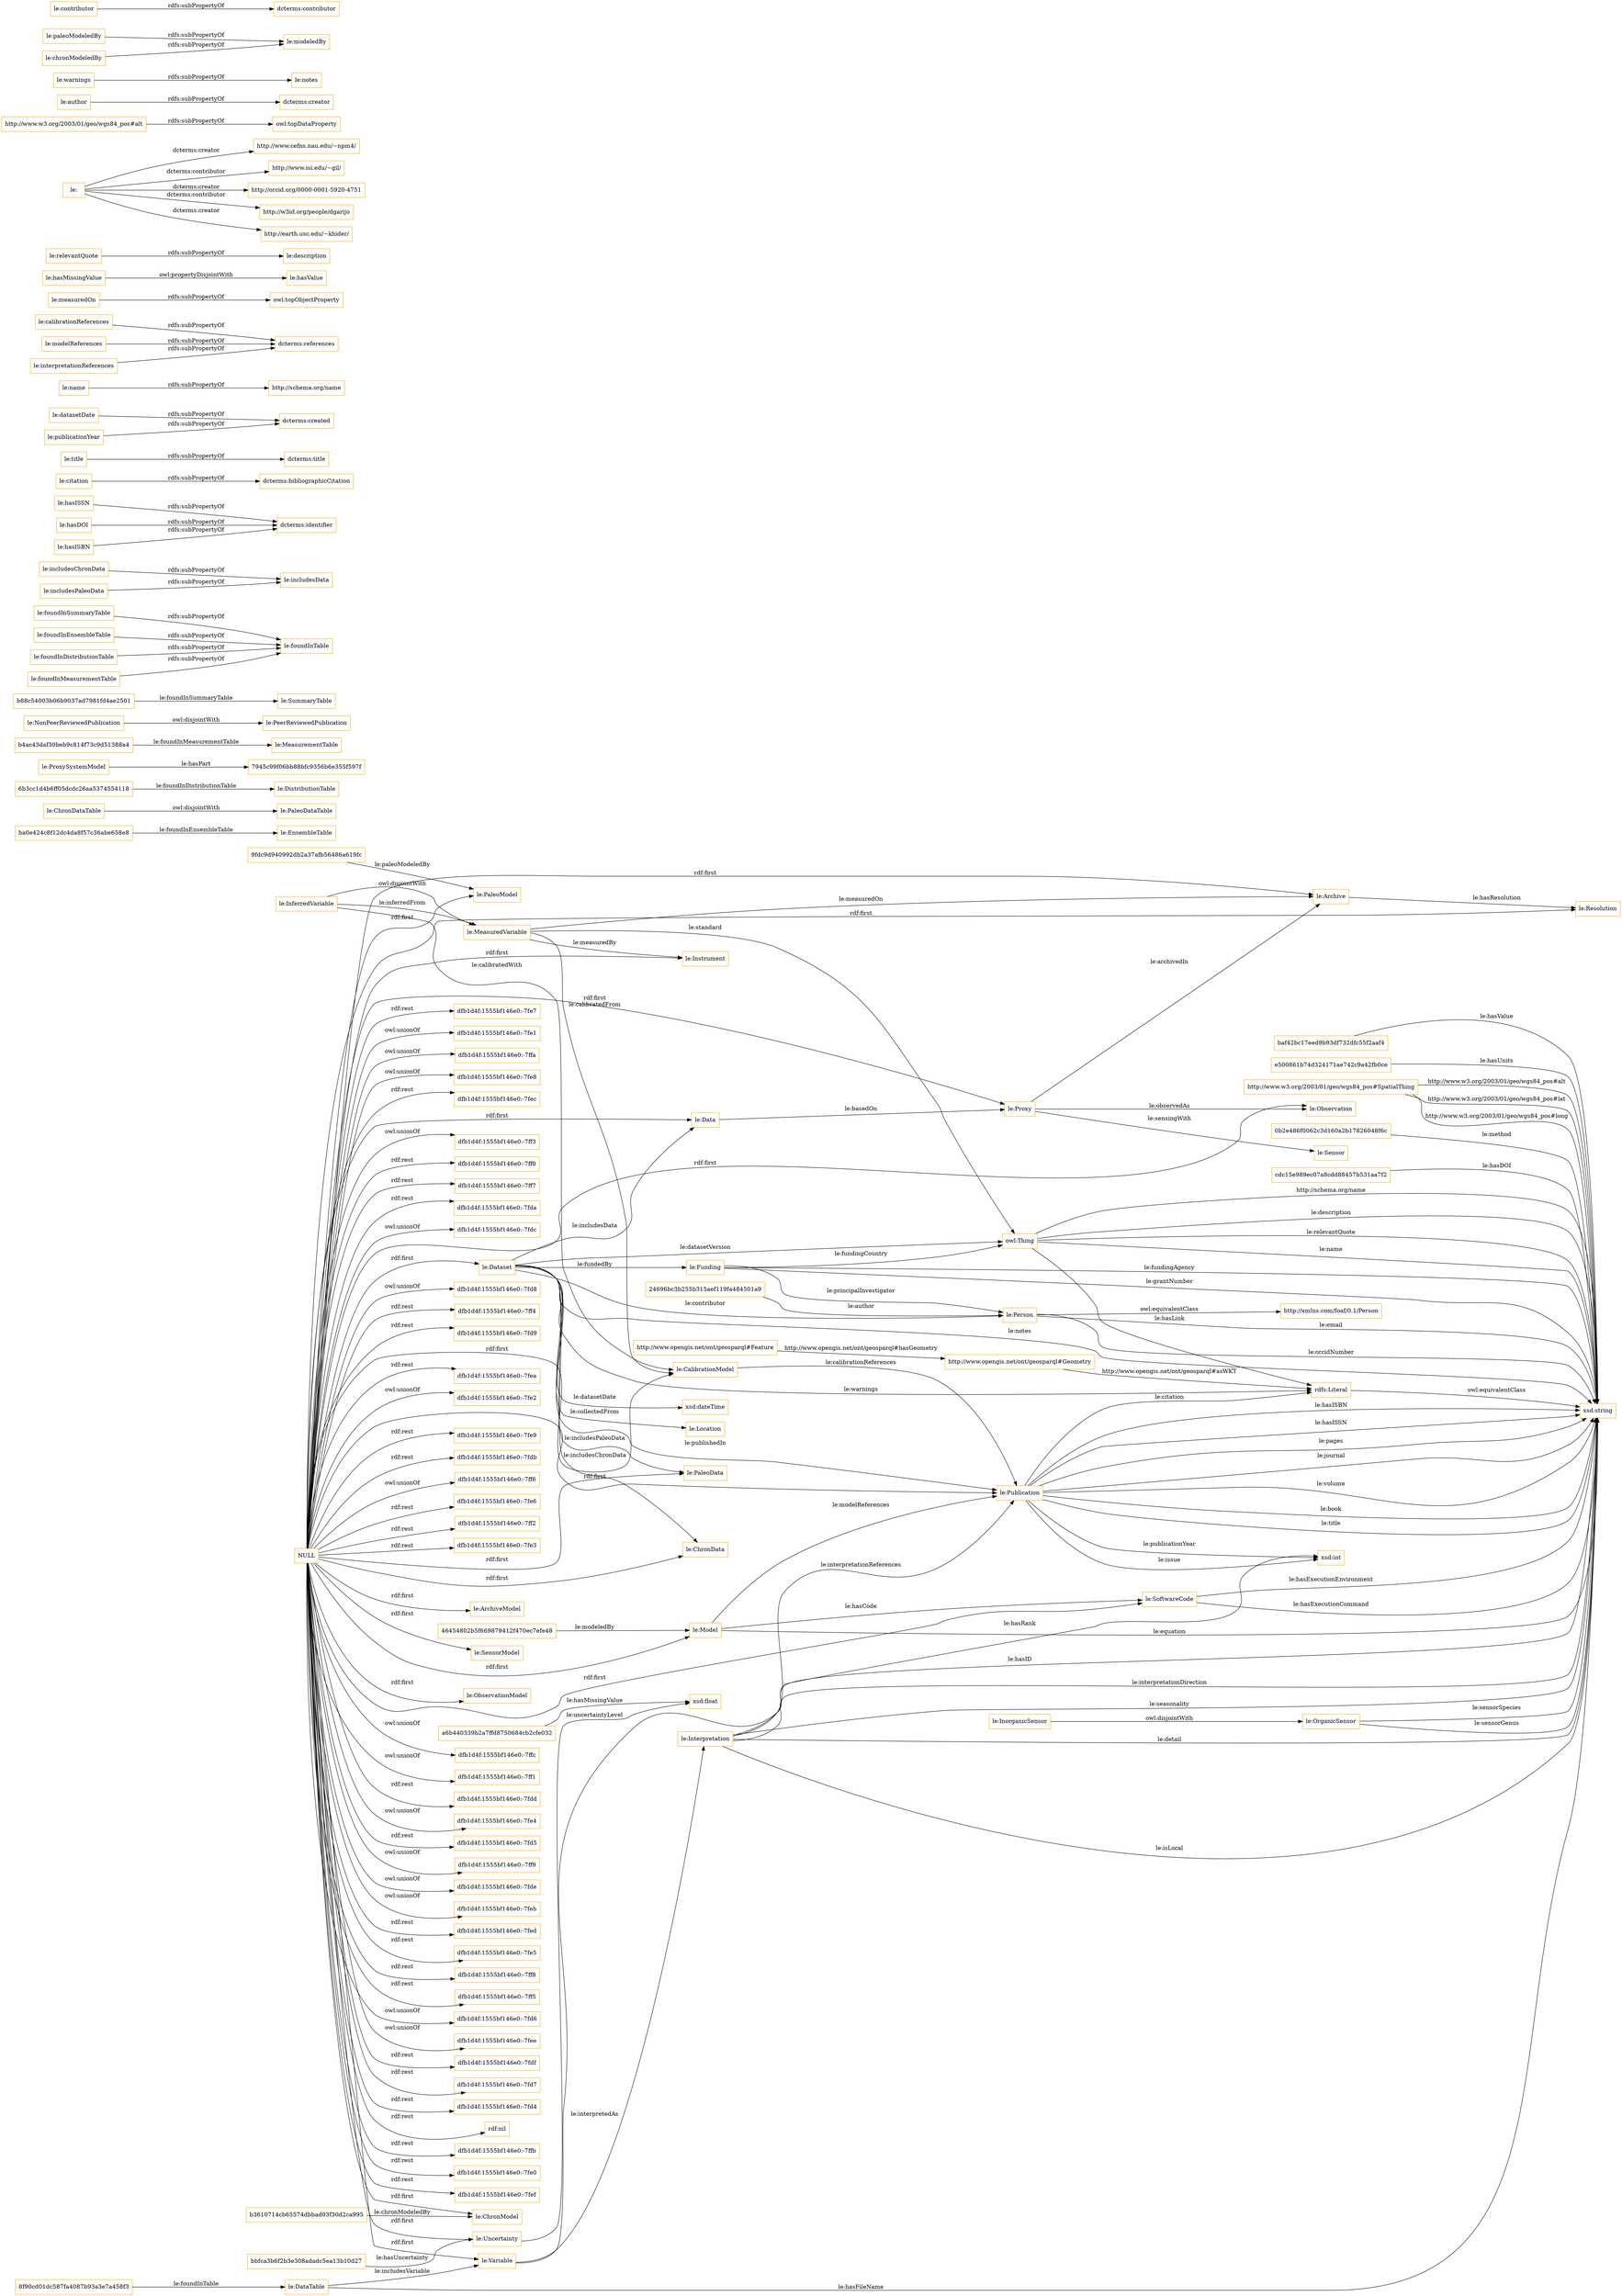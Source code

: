 digraph ar2dtool_diagram { 
rankdir=LR;
size="1501"
node [shape = rectangle, color="orange"]; "le:OrganicSensor" "ba0e424c8f12dc4da8f57c36abe658e8" "cdc15e989ec07a8cdd88457b531aa7f2" "le:Publication" "a6b440339b2a7ffd8750684cb2cfe032" "le:PaleoModel" "le:PaleoDataTable" "le:Instrument" "24696bc3b255b315aef119fa484501a9" "baf42bc17eed9b93df732dfc55f2aaf4" "6b3cc1d4b6ff05dcdc26aa5374554118" "le:EnsembleTable" "7945c99f06bb88bfc9356b6e355f597f" "b4ac43daf30beb9c814f73c9d51388a4" "b3610714cb65574dbbad03f30d2ca995" "le:Location" "8f90cd01dc587fa4087b93a3e7a458f3" "le:ProxySystemModel" "le:InorganicSensor" "le:PaleoData" "le:DataTable" "le:Funding" "le:Resolution" "le:ChronDataTable" "http://xmlns.com/foaf/0.1/Person" "9fdc9d940992db2a37afb56486a619fc" "le:PeerReviewedPublication" "le:ChronData" "le:MeasuredVariable" "http://www.opengis.net/ont/geosparql#Geometry" "le:ArchiveModel" "le:Uncertainty" "le:SoftwareCode" "e500861b74d324171ae742c9a42fb0ce" "http://www.w3.org/2003/01/geo/wgs84_pos#SpatialThing" "le:Interpretation" "le:MeasurementTable" "le:SensorModel" "le:SummaryTable" "le:Data" "le:Proxy" "le:DistributionTable" "0b2e486f0062c3d160a2b17826048f6c" "46454802b5f669879412f470ec7efe48" "le:Variable" "bbfca3b6f2b3e308adadc5ea13b10d27" "le:Model" "le:ObservationModel" "le:CalibrationModel" "http://www.opengis.net/ont/geosparql#Feature" "le:Dataset" "le:Archive" "le:Sensor" "le:Person" "le:InferredVariable" "b88c54003b06b9037ad7981fd4ae2501" "le:NonPeerReviewedPublication" "le:ChronModel" "le:Observation" ; /*classes style*/
	"le:foundInSummaryTable" -> "le:foundInTable" [ label = "rdfs:subPropertyOf" ];
	"le:includesChronData" -> "le:includesData" [ label = "rdfs:subPropertyOf" ];
	"le:foundInEnsembleTable" -> "le:foundInTable" [ label = "rdfs:subPropertyOf" ];
	"le:hasISSN" -> "dcterms:identifier" [ label = "rdfs:subPropertyOf" ];
	"le:InorganicSensor" -> "le:OrganicSensor" [ label = "owl:disjointWith" ];
	"le:foundInDistributionTable" -> "le:foundInTable" [ label = "rdfs:subPropertyOf" ];
	"le:foundInMeasurementTable" -> "le:foundInTable" [ label = "rdfs:subPropertyOf" ];
	"le:citation" -> "dcterms:bibliographicCitation" [ label = "rdfs:subPropertyOf" ];
	"le:title" -> "dcterms:title" [ label = "rdfs:subPropertyOf" ];
	"le:datasetDate" -> "dcterms:created" [ label = "rdfs:subPropertyOf" ];
	"le:name" -> "http://schema.org/name" [ label = "rdfs:subPropertyOf" ];
	"le:calibrationReferences" -> "dcterms:references" [ label = "rdfs:subPropertyOf" ];
	"le:hasDOI" -> "dcterms:identifier" [ label = "rdfs:subPropertyOf" ];
	"le:ChronDataTable" -> "le:PaleoDataTable" [ label = "owl:disjointWith" ];
	"NULL" -> "dfb1d4f:1555bf146e0:-7ffc" [ label = "owl:unionOf" ];
	"NULL" -> "le:Model" [ label = "rdf:first" ];
	"NULL" -> "dfb1d4f:1555bf146e0:-7ff1" [ label = "owl:unionOf" ];
	"NULL" -> "le:ChronData" [ label = "rdf:first" ];
	"NULL" -> "le:PaleoData" [ label = "rdf:first" ];
	"NULL" -> "dfb1d4f:1555bf146e0:-7fdd" [ label = "rdf:rest" ];
	"NULL" -> "dfb1d4f:1555bf146e0:-7fe4" [ label = "owl:unionOf" ];
	"NULL" -> "dfb1d4f:1555bf146e0:-7fd5" [ label = "rdf:rest" ];
	"NULL" -> "dfb1d4f:1555bf146e0:-7ff9" [ label = "owl:unionOf" ];
	"NULL" -> "dfb1d4f:1555bf146e0:-7fde" [ label = "owl:unionOf" ];
	"NULL" -> "le:Data" [ label = "rdf:first" ];
	"NULL" -> "dfb1d4f:1555bf146e0:-7feb" [ label = "owl:unionOf" ];
	"NULL" -> "dfb1d4f:1555bf146e0:-7fed" [ label = "rdf:rest" ];
	"NULL" -> "dfb1d4f:1555bf146e0:-7fe5" [ label = "rdf:rest" ];
	"NULL" -> "dfb1d4f:1555bf146e0:-7ff8" [ label = "rdf:rest" ];
	"NULL" -> "le:SoftwareCode" [ label = "rdf:first" ];
	"NULL" -> "le:PaleoModel" [ label = "rdf:first" ];
	"NULL" -> "le:CalibrationModel" [ label = "rdf:first" ];
	"NULL" -> "le:ChronModel" [ label = "rdf:first" ];
	"NULL" -> "le:Uncertainty" [ label = "rdf:first" ];
	"NULL" -> "dfb1d4f:1555bf146e0:-7ff5" [ label = "rdf:rest" ];
	"NULL" -> "dfb1d4f:1555bf146e0:-7fd6" [ label = "owl:unionOf" ];
	"NULL" -> "le:Archive" [ label = "rdf:first" ];
	"NULL" -> "dfb1d4f:1555bf146e0:-7fee" [ label = "owl:unionOf" ];
	"NULL" -> "dfb1d4f:1555bf146e0:-7fdf" [ label = "rdf:rest" ];
	"NULL" -> "dfb1d4f:1555bf146e0:-7fd7" [ label = "rdf:rest" ];
	"NULL" -> "dfb1d4f:1555bf146e0:-7fd4" [ label = "rdf:rest" ];
	"NULL" -> "rdf:nil" [ label = "rdf:rest" ];
	"NULL" -> "dfb1d4f:1555bf146e0:-7ffb" [ label = "rdf:rest" ];
	"NULL" -> "dfb1d4f:1555bf146e0:-7fe0" [ label = "rdf:rest" ];
	"NULL" -> "dfb1d4f:1555bf146e0:-7fef" [ label = "rdf:rest" ];
	"NULL" -> "le:Instrument" [ label = "rdf:first" ];
	"NULL" -> "dfb1d4f:1555bf146e0:-7fe7" [ label = "rdf:rest" ];
	"NULL" -> "dfb1d4f:1555bf146e0:-7fe1" [ label = "owl:unionOf" ];
	"NULL" -> "dfb1d4f:1555bf146e0:-7ffa" [ label = "owl:unionOf" ];
	"NULL" -> "dfb1d4f:1555bf146e0:-7fe8" [ label = "owl:unionOf" ];
	"NULL" -> "le:ArchiveModel" [ label = "rdf:first" ];
	"NULL" -> "le:Proxy" [ label = "rdf:first" ];
	"NULL" -> "le:Resolution" [ label = "rdf:first" ];
	"NULL" -> "dfb1d4f:1555bf146e0:-7fec" [ label = "rdf:rest" ];
	"NULL" -> "dfb1d4f:1555bf146e0:-7ff3" [ label = "owl:unionOf" ];
	"NULL" -> "dfb1d4f:1555bf146e0:-7ff0" [ label = "rdf:rest" ];
	"NULL" -> "dfb1d4f:1555bf146e0:-7ff7" [ label = "rdf:rest" ];
	"NULL" -> "dfb1d4f:1555bf146e0:-7fda" [ label = "rdf:rest" ];
	"NULL" -> "dfb1d4f:1555bf146e0:-7fdc" [ label = "owl:unionOf" ];
	"NULL" -> "le:ObservationModel" [ label = "rdf:first" ];
	"NULL" -> "dfb1d4f:1555bf146e0:-7fd8" [ label = "owl:unionOf" ];
	"NULL" -> "dfb1d4f:1555bf146e0:-7ff4" [ label = "rdf:rest" ];
	"NULL" -> "le:Variable" [ label = "rdf:first" ];
	"NULL" -> "dfb1d4f:1555bf146e0:-7fd9" [ label = "rdf:rest" ];
	"NULL" -> "le:Dataset" [ label = "rdf:first" ];
	"NULL" -> "dfb1d4f:1555bf146e0:-7fea" [ label = "rdf:rest" ];
	"NULL" -> "dfb1d4f:1555bf146e0:-7fe2" [ label = "owl:unionOf" ];
	"NULL" -> "le:Observation" [ label = "rdf:first" ];
	"NULL" -> "dfb1d4f:1555bf146e0:-7fe9" [ label = "rdf:rest" ];
	"NULL" -> "dfb1d4f:1555bf146e0:-7fdb" [ label = "rdf:rest" ];
	"NULL" -> "le:SensorModel" [ label = "rdf:first" ];
	"NULL" -> "dfb1d4f:1555bf146e0:-7ff6" [ label = "owl:unionOf" ];
	"NULL" -> "dfb1d4f:1555bf146e0:-7fe6" [ label = "rdf:rest" ];
	"NULL" -> "le:Publication" [ label = "rdf:first" ];
	"NULL" -> "dfb1d4f:1555bf146e0:-7ff2" [ label = "rdf:rest" ];
	"NULL" -> "dfb1d4f:1555bf146e0:-7fe3" [ label = "rdf:rest" ];
	"le:measuredOn" -> "owl:topObjectProperty" [ label = "rdfs:subPropertyOf" ];
	"le:hasMissingValue" -> "le:hasValue" [ label = "owl:propertyDisjointWith" ];
	"le:relevantQuote" -> "le:description" [ label = "rdfs:subPropertyOf" ];
	"le:" -> "http://www.cefns.nau.edu/~npm4/" [ label = "dcterms:creator" ];
	"le:" -> "http://www.isi.edu/~gil/" [ label = "dcterms:contributor" ];
	"le:" -> "http://orcid.org/0000-0001-5920-4751" [ label = "dcterms:creator" ];
	"le:" -> "http://w3id.org/people/dgarijo" [ label = "dcterms:contributor" ];
	"le:" -> "http://earth.usc.edu/~khider/" [ label = "dcterms:creator" ];
	"http://www.w3.org/2003/01/geo/wgs84_pos#alt" -> "owl:topDataProperty" [ label = "rdfs:subPropertyOf" ];
	"le:author" -> "dcterms:creator" [ label = "rdfs:subPropertyOf" ];
	"le:warnings" -> "le:notes" [ label = "rdfs:subPropertyOf" ];
	"le:modelReferences" -> "dcterms:references" [ label = "rdfs:subPropertyOf" ];
	"le:paleoModeledBy" -> "le:modeledBy" [ label = "rdfs:subPropertyOf" ];
	"le:includesPaleoData" -> "le:includesData" [ label = "rdfs:subPropertyOf" ];
	"le:hasISBN" -> "dcterms:identifier" [ label = "rdfs:subPropertyOf" ];
	"le:NonPeerReviewedPublication" -> "le:PeerReviewedPublication" [ label = "owl:disjointWith" ];
	"rdfs:Literal" -> "xsd:string" [ label = "owl:equivalentClass" ];
	"le:publicationYear" -> "dcterms:created" [ label = "rdfs:subPropertyOf" ];
	"le:contributor" -> "dcterms:contributor" [ label = "rdfs:subPropertyOf" ];
	"le:InferredVariable" -> "le:MeasuredVariable" [ label = "owl:disjointWith" ];
	"le:chronModeledBy" -> "le:modeledBy" [ label = "rdfs:subPropertyOf" ];
	"le:interpretationReferences" -> "dcterms:references" [ label = "rdfs:subPropertyOf" ];
	"le:Person" -> "http://xmlns.com/foaf/0.1/Person" [ label = "owl:equivalentClass" ];
	"le:Interpretation" -> "xsd:string" [ label = "le:interpretationDirection" ];
	"a6b440339b2a7ffd8750684cb2cfe032" -> "xsd:float" [ label = "le:hasMissingValue" ];
	"le:Funding" -> "owl:Thing" [ label = "le:fundingCountry" ];
	"baf42bc17eed9b93df732dfc55f2aaf4" -> "xsd:string" [ label = "le:hasValue" ];
	"0b2e486f0062c3d160a2b17826048f6c" -> "xsd:string" [ label = "le:method" ];
	"http://www.opengis.net/ont/geosparql#Geometry" -> "rdfs:Literal" [ label = "http://www.opengis.net/ont/geosparql#asWKT" ];
	"le:OrganicSensor" -> "xsd:string" [ label = "le:sensorGenus" ];
	"le:Interpretation" -> "xsd:string" [ label = "le:seasonality" ];
	"le:MeasuredVariable" -> "owl:Thing" [ label = "le:standard" ];
	"le:Dataset" -> "xsd:string" [ label = "le:notes" ];
	"le:Interpretation" -> "le:Publication" [ label = "le:interpretationReferences" ];
	"le:Publication" -> "xsd:string" [ label = "le:hasISSN" ];
	"le:Publication" -> "xsd:int" [ label = "le:publicationYear" ];
	"le:OrganicSensor" -> "xsd:string" [ label = "le:sensorSpecies" ];
	"le:Funding" -> "le:Person" [ label = "le:principalInvestigator" ];
	"le:MeasuredVariable" -> "le:Archive" [ label = "le:measuredOn" ];
	"le:Publication" -> "xsd:string" [ label = "le:pages" ];
	"le:Proxy" -> "le:Observation" [ label = "le:observedAs" ];
	"le:InferredVariable" -> "le:MeasuredVariable" [ label = "le:inferredFrom" ];
	"owl:Thing" -> "xsd:string" [ label = "le:name" ];
	"le:CalibrationModel" -> "le:Publication" [ label = "le:calibrationReferences" ];
	"le:DataTable" -> "le:Variable" [ label = "le:includesVariable" ];
	"le:Publication" -> "rdfs:Literal" [ label = "le:citation" ];
	"le:Dataset" -> "rdfs:Literal" [ label = "le:warnings" ];
	"le:Person" -> "xsd:string" [ label = "le:email" ];
	"le:Funding" -> "xsd:string" [ label = "le:fundingAgency" ];
	"le:Model" -> "le:Publication" [ label = "le:modelReferences" ];
	"owl:Thing" -> "rdfs:Literal" [ label = "le:hasLink" ];
	"le:Proxy" -> "le:Archive" [ label = "le:archivedIn" ];
	"le:Dataset" -> "le:Data" [ label = "le:includesData" ];
	"http://www.w3.org/2003/01/geo/wgs84_pos#SpatialThing" -> "xsd:string" [ label = "http://www.w3.org/2003/01/geo/wgs84_pos#lat" ];
	"b4ac43daf30beb9c814f73c9d51388a4" -> "le:MeasurementTable" [ label = "le:foundInMeasurementTable" ];
	"le:Publication" -> "xsd:int" [ label = "le:issue" ];
	"le:InferredVariable" -> "le:CalibrationModel" [ label = "le:calibratedWith" ];
	"le:Publication" -> "xsd:string" [ label = "le:journal" ];
	"le:DataTable" -> "xsd:string" [ label = "le:hasFileName" ];
	"cdc15e989ec07a8cdd88457b531aa7f2" -> "xsd:string" [ label = "le:hasDOI" ];
	"le:Publication" -> "xsd:string" [ label = "le:volume" ];
	"le:Dataset" -> "le:Funding" [ label = "le:fundedBy" ];
	"le:Variable" -> "xsd:string" [ label = "le:hasID" ];
	"le:Publication" -> "xsd:string" [ label = "le:book" ];
	"b3610714cb65574dbbad03f30d2ca995" -> "le:ChronModel" [ label = "le:chronModeledBy" ];
	"owl:Thing" -> "xsd:string" [ label = "http://schema.org/name" ];
	"le:Dataset" -> "le:ChronData" [ label = "le:includesChronData" ];
	"http://www.opengis.net/ont/geosparql#Feature" -> "http://www.opengis.net/ont/geosparql#Geometry" [ label = "http://www.opengis.net/ont/geosparql#hasGeometry" ];
	"bbfca3b6f2b3e308adadc5ea13b10d27" -> "le:Uncertainty" [ label = "le:hasUncertainty" ];
	"46454802b5f669879412f470ec7efe48" -> "le:Model" [ label = "le:modeledBy" ];
	"le:Publication" -> "xsd:string" [ label = "le:title" ];
	"owl:Thing" -> "xsd:string" [ label = "le:description" ];
	"e500861b74d324171ae742c9a42fb0ce" -> "xsd:string" [ label = "le:hasUnits" ];
	"http://www.w3.org/2003/01/geo/wgs84_pos#SpatialThing" -> "xsd:string" [ label = "http://www.w3.org/2003/01/geo/wgs84_pos#long" ];
	"le:SoftwareCode" -> "xsd:string" [ label = "le:hasExecutionEnvironment" ];
	"http://www.w3.org/2003/01/geo/wgs84_pos#SpatialThing" -> "xsd:string" [ label = "http://www.w3.org/2003/01/geo/wgs84_pos#alt" ];
	"le:Variable" -> "le:Interpretation" [ label = "le:interpretedAs" ];
	"le:Dataset" -> "le:Publication" [ label = "le:publishedIn" ];
	"le:Person" -> "xsd:string" [ label = "le:orcidNumber" ];
	"8f90cd01dc587fa4087b93a3e7a458f3" -> "le:DataTable" [ label = "le:foundInTable" ];
	"le:MeasuredVariable" -> "le:Instrument" [ label = "le:measuredBy" ];
	"le:Dataset" -> "le:Location" [ label = "le:collectedFrom" ];
	"owl:Thing" -> "xsd:string" [ label = "le:relevantQuote" ];
	"le:SoftwareCode" -> "xsd:string" [ label = "le:hasExecutionCommand" ];
	"b88c54003b06b9037ad7981fd4ae2501" -> "le:SummaryTable" [ label = "le:foundInSummaryTable" ];
	"le:Interpretation" -> "xsd:string" [ label = "le:detail" ];
	"le:Dataset" -> "le:Person" [ label = "le:contributor" ];
	"le:Interpretation" -> "xsd:int" [ label = "le:hasRank" ];
	"le:Proxy" -> "le:Sensor" [ label = "le:sensingWith" ];
	"le:Dataset" -> "owl:Thing" [ label = "le:datasetVersion" ];
	"le:Data" -> "le:Proxy" [ label = "le:basedOn" ];
	"le:Publication" -> "xsd:string" [ label = "le:hasISBN" ];
	"6b3cc1d4b6ff05dcdc26aa5374554118" -> "le:DistributionTable" [ label = "le:foundInDistributionTable" ];
	"le:ProxySystemModel" -> "7945c99f06bb88bfc9356b6e355f597f" [ label = "le:hasPart" ];
	"le:Interpretation" -> "xsd:string" [ label = "le:isLocal" ];
	"le:Archive" -> "le:Resolution" [ label = "le:hasResolution" ];
	"le:Funding" -> "xsd:string" [ label = "le:grantNumber" ];
	"le:Uncertainty" -> "xsd:float" [ label = "le:uncertaintyLevel" ];
	"24696bc3b255b315aef119fa484501a9" -> "le:Person" [ label = "le:author" ];
	"ba0e424c8f12dc4da8f57c36abe658e8" -> "le:EnsembleTable" [ label = "le:foundInEnsembleTable" ];
	"le:Model" -> "xsd:string" [ label = "le:equation" ];
	"9fdc9d940992db2a37afb56486a619fc" -> "le:PaleoModel" [ label = "le:paleoModeledBy" ];
	"le:MeasuredVariable" -> "le:CalibrationModel" [ label = "le:calibratedFrom" ];
	"le:Dataset" -> "le:PaleoData" [ label = "le:includesPaleoData" ];
	"le:Model" -> "le:SoftwareCode" [ label = "le:hasCode" ];
	"le:Dataset" -> "xsd:dateTime" [ label = "le:datasetDate" ];

}
